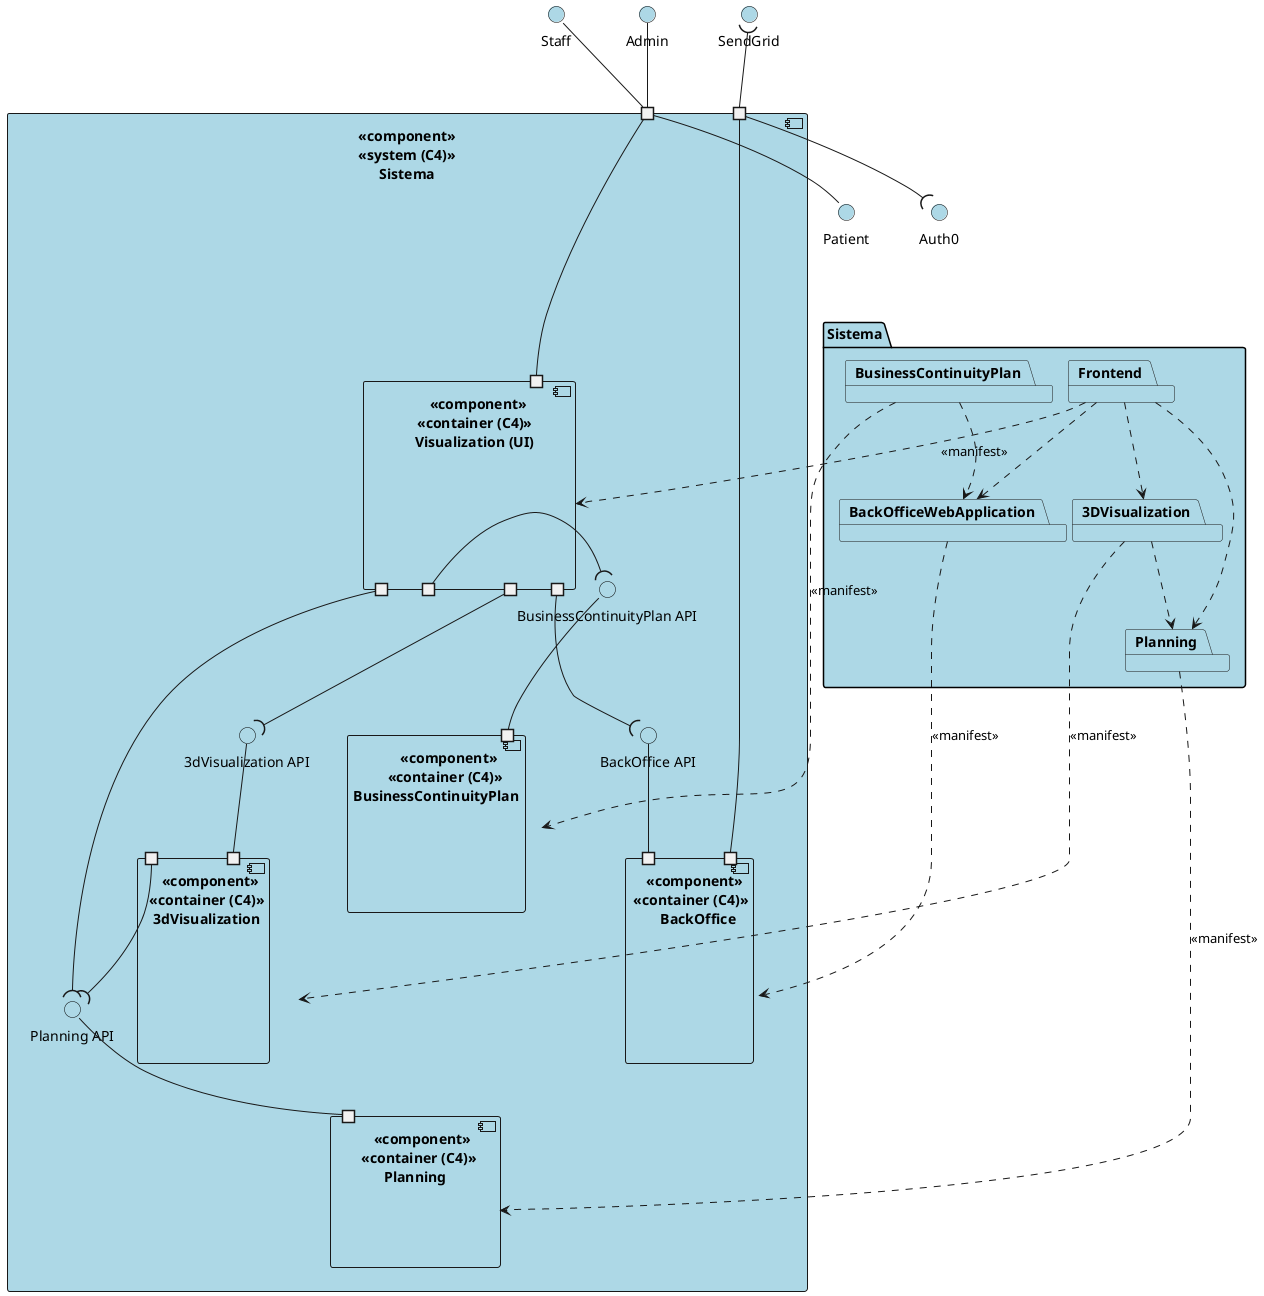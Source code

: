 @startuml 

top to bottom direction

skinparam package {
    BackgroundColor #ADD8E6
}

package "Sistema" {
    package BackOfficeWebApplication
    package Planning
    package 3DVisualization
    package BusinessContinuityPlan
    package Frontend
}


Frontend ..> 3DVisualization
Frontend ..> BackOfficeWebApplication
BusinessContinuityPlan ..> BackOfficeWebApplication
3DVisualization ..> Planning
Frontend ..> Planning


top to bottom direction

skinparam port {
  BackgroundColor #ADD8E6
}

skinparam component {
  BackgroundColor #ADD8E6
}

skinparam interface {
  BackgroundColor #ADD8E6
  BorderColor black
}

component "<<component>>\n<<system (C4)>>\nSistema" as comp {
    port " " as P1
    port " " as P13
    component "    <<component>>\n  <<container (C4)>>\nPlanning" as plan {
    port " " as P9
    }
    component "   <<component>>\n <<container (C4)>>\n     BackOffice" as ba{
    port " " as P10
    port " " as P12
    
    }    
    component "    <<component>>\n  <<container (C4)>>\n  3dVisualization" as 3d{
    port " " as P6
    port " " as P7
    }
    component "       <<component>>\n     <<container (C4)>>\nBusinessContinuityPlan" as bcp{
    port " " as P8
    }
    component "     <<component>>\n   <<container (C4)>>\n   Visualization (UI)" as fe{
    portout " " as P2
    portout " " as P3
    portout " " as P4
    portout " " as P5
    portin " " as P11
}
    

"Planning API" -- P9 
"BackOffice API" -- P10
"3dVisualization API" -- P7
"BusinessContinuityPlan API" -- P8


P5 --( "BackOffice API"
P4 --( "Planning API"
P3 --( "3dVisualization API"
P2 -( "BusinessContinuityPlan API"

P6 --( "Planning API"


P11 -- P1
}

"Auth0" )-up- P13
"Patient" -up- P1
"Staff" -- P1
"Admin" -- P1
"SendGrid" )-- P13
P13 -- P12

Frontend ..> fe : <<manifest>>
Planning ..> plan : <<manifest>> 
3DVisualization ..> 3d : <<manifest>>
BackOfficeWebApplication ..> ba : <<manifest>>
BusinessContinuityPlan ..> bcp : <<manifest>>





@enduml